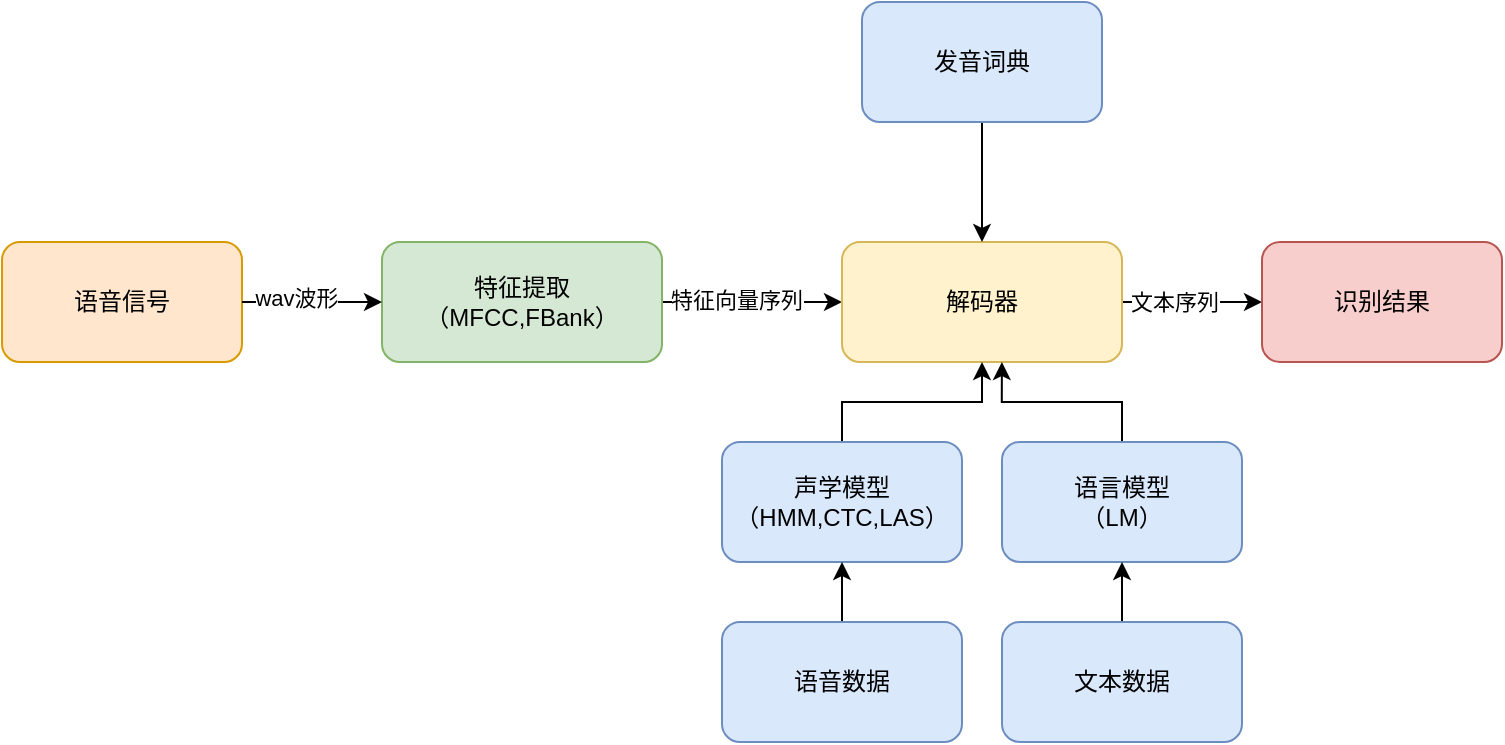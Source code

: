 <mxfile version="20.8.5" type="device"><diagram id="SySSWLm85ClDfMyC1xw7" name="Page-1"><mxGraphModel dx="989" dy="468" grid="1" gridSize="10" guides="1" tooltips="1" connect="1" arrows="1" fold="1" page="1" pageScale="1" pageWidth="827" pageHeight="1169" math="0" shadow="0"><root><mxCell id="0"/><mxCell id="1" parent="0"/><mxCell id="0-kp4lJx5uyvVXjZGrqJ-1" value="&lt;div&gt;语音信号&lt;/div&gt;" style="rounded=1;whiteSpace=wrap;html=1;fillColor=#ffe6cc;strokeColor=#d79b00;" vertex="1" parent="1"><mxGeometry x="30" y="270" width="120" height="60" as="geometry"/></mxCell><mxCell id="0-kp4lJx5uyvVXjZGrqJ-6" style="edgeStyle=orthogonalEdgeStyle;rounded=0;orthogonalLoop=1;jettySize=auto;html=1;entryX=0;entryY=0.5;entryDx=0;entryDy=0;" edge="1" parent="1" source="0-kp4lJx5uyvVXjZGrqJ-2" target="0-kp4lJx5uyvVXjZGrqJ-3"><mxGeometry relative="1" as="geometry"/></mxCell><mxCell id="0-kp4lJx5uyvVXjZGrqJ-9" value="特征向量序列" style="edgeLabel;html=1;align=center;verticalAlign=middle;resizable=0;points=[];" vertex="1" connectable="0" parent="0-kp4lJx5uyvVXjZGrqJ-6"><mxGeometry x="-0.173" y="1" relative="1" as="geometry"><mxPoint as="offset"/></mxGeometry></mxCell><mxCell id="0-kp4lJx5uyvVXjZGrqJ-2" value="&lt;div&gt;特征提取&lt;/div&gt;&lt;div&gt;（MFCC,FBank）&lt;br&gt;&lt;/div&gt;" style="rounded=1;whiteSpace=wrap;html=1;fillColor=#d5e8d4;strokeColor=#82b366;" vertex="1" parent="1"><mxGeometry x="220" y="270" width="140" height="60" as="geometry"/></mxCell><mxCell id="0-kp4lJx5uyvVXjZGrqJ-7" style="edgeStyle=orthogonalEdgeStyle;rounded=0;orthogonalLoop=1;jettySize=auto;html=1;" edge="1" parent="1" source="0-kp4lJx5uyvVXjZGrqJ-3" target="0-kp4lJx5uyvVXjZGrqJ-4"><mxGeometry relative="1" as="geometry"/></mxCell><mxCell id="0-kp4lJx5uyvVXjZGrqJ-10" value="文本序列" style="edgeLabel;html=1;align=center;verticalAlign=middle;resizable=0;points=[];" vertex="1" connectable="0" parent="0-kp4lJx5uyvVXjZGrqJ-7"><mxGeometry x="-0.267" relative="1" as="geometry"><mxPoint as="offset"/></mxGeometry></mxCell><mxCell id="0-kp4lJx5uyvVXjZGrqJ-3" value="&lt;div&gt;解码器&lt;br&gt;&lt;/div&gt;" style="rounded=1;whiteSpace=wrap;html=1;fillColor=#fff2cc;strokeColor=#d6b656;" vertex="1" parent="1"><mxGeometry x="450" y="270" width="140" height="60" as="geometry"/></mxCell><mxCell id="0-kp4lJx5uyvVXjZGrqJ-4" value="识别结果" style="rounded=1;whiteSpace=wrap;html=1;fillColor=#f8cecc;strokeColor=#b85450;" vertex="1" parent="1"><mxGeometry x="660" y="270" width="120" height="60" as="geometry"/></mxCell><mxCell id="0-kp4lJx5uyvVXjZGrqJ-5" value="" style="endArrow=classic;html=1;rounded=0;exitX=1;exitY=0.5;exitDx=0;exitDy=0;entryX=0;entryY=0.5;entryDx=0;entryDy=0;" edge="1" parent="1" source="0-kp4lJx5uyvVXjZGrqJ-1" target="0-kp4lJx5uyvVXjZGrqJ-2"><mxGeometry width="50" height="50" relative="1" as="geometry"><mxPoint x="150" y="430" as="sourcePoint"/><mxPoint x="200" y="380" as="targetPoint"/></mxGeometry></mxCell><mxCell id="0-kp4lJx5uyvVXjZGrqJ-8" value="wav波形" style="edgeLabel;html=1;align=center;verticalAlign=middle;resizable=0;points=[];" vertex="1" connectable="0" parent="0-kp4lJx5uyvVXjZGrqJ-5"><mxGeometry x="-0.236" y="2" relative="1" as="geometry"><mxPoint as="offset"/></mxGeometry></mxCell><mxCell id="0-kp4lJx5uyvVXjZGrqJ-12" style="edgeStyle=orthogonalEdgeStyle;rounded=0;orthogonalLoop=1;jettySize=auto;html=1;entryX=0.5;entryY=0;entryDx=0;entryDy=0;" edge="1" parent="1" source="0-kp4lJx5uyvVXjZGrqJ-11" target="0-kp4lJx5uyvVXjZGrqJ-3"><mxGeometry relative="1" as="geometry"/></mxCell><mxCell id="0-kp4lJx5uyvVXjZGrqJ-11" value="发音词典" style="rounded=1;whiteSpace=wrap;html=1;fillColor=#dae8fc;strokeColor=#6c8ebf;" vertex="1" parent="1"><mxGeometry x="460" y="150" width="120" height="60" as="geometry"/></mxCell><mxCell id="0-kp4lJx5uyvVXjZGrqJ-21" style="edgeStyle=orthogonalEdgeStyle;rounded=0;orthogonalLoop=1;jettySize=auto;html=1;exitX=0.5;exitY=0;exitDx=0;exitDy=0;" edge="1" parent="1" source="0-kp4lJx5uyvVXjZGrqJ-13" target="0-kp4lJx5uyvVXjZGrqJ-3"><mxGeometry relative="1" as="geometry"/></mxCell><mxCell id="0-kp4lJx5uyvVXjZGrqJ-13" value="&lt;div&gt;声学模型&lt;/div&gt;&lt;div&gt;（HMM,CTC,LAS）&lt;/div&gt;" style="rounded=1;whiteSpace=wrap;html=1;fillColor=#dae8fc;strokeColor=#6c8ebf;" vertex="1" parent="1"><mxGeometry x="390" y="370" width="120" height="60" as="geometry"/></mxCell><mxCell id="0-kp4lJx5uyvVXjZGrqJ-22" style="edgeStyle=orthogonalEdgeStyle;rounded=0;orthogonalLoop=1;jettySize=auto;html=1;entryX=0.571;entryY=1;entryDx=0;entryDy=0;entryPerimeter=0;" edge="1" parent="1" source="0-kp4lJx5uyvVXjZGrqJ-14" target="0-kp4lJx5uyvVXjZGrqJ-3"><mxGeometry relative="1" as="geometry"/></mxCell><mxCell id="0-kp4lJx5uyvVXjZGrqJ-14" value="&lt;div&gt;语言模型&lt;/div&gt;&lt;div&gt;（LM）&lt;/div&gt;" style="rounded=1;whiteSpace=wrap;html=1;fillColor=#dae8fc;strokeColor=#6c8ebf;" vertex="1" parent="1"><mxGeometry x="530" y="370" width="120" height="60" as="geometry"/></mxCell><mxCell id="0-kp4lJx5uyvVXjZGrqJ-18" style="edgeStyle=orthogonalEdgeStyle;rounded=0;orthogonalLoop=1;jettySize=auto;html=1;entryX=0.5;entryY=1;entryDx=0;entryDy=0;" edge="1" parent="1" source="0-kp4lJx5uyvVXjZGrqJ-15" target="0-kp4lJx5uyvVXjZGrqJ-13"><mxGeometry relative="1" as="geometry"/></mxCell><mxCell id="0-kp4lJx5uyvVXjZGrqJ-15" value="语音数据" style="rounded=1;whiteSpace=wrap;html=1;fillColor=#dae8fc;strokeColor=#6c8ebf;" vertex="1" parent="1"><mxGeometry x="390" y="460" width="120" height="60" as="geometry"/></mxCell><mxCell id="0-kp4lJx5uyvVXjZGrqJ-17" style="edgeStyle=orthogonalEdgeStyle;rounded=0;orthogonalLoop=1;jettySize=auto;html=1;entryX=0.5;entryY=1;entryDx=0;entryDy=0;" edge="1" parent="1" source="0-kp4lJx5uyvVXjZGrqJ-16" target="0-kp4lJx5uyvVXjZGrqJ-14"><mxGeometry relative="1" as="geometry"/></mxCell><mxCell id="0-kp4lJx5uyvVXjZGrqJ-16" value="文本数据" style="rounded=1;whiteSpace=wrap;html=1;fillColor=#dae8fc;strokeColor=#6c8ebf;" vertex="1" parent="1"><mxGeometry x="530" y="460" width="120" height="60" as="geometry"/></mxCell></root></mxGraphModel></diagram></mxfile>